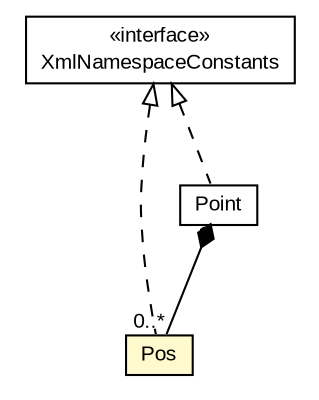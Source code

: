 #!/usr/local/bin/dot
#
# Class diagram 
# Generated by UMLGraph version R5_6-24-gf6e263 (http://www.umlgraph.org/)
#

digraph G {
	edge [fontname="arial",fontsize=10,labelfontname="arial",labelfontsize=10];
	node [fontname="arial",fontsize=10,shape=plaintext];
	nodesep=0.25;
	ranksep=0.5;
	// nl.mineleni.openls.databinding.gml.Pos
	c3588 [label=<<table title="nl.mineleni.openls.databinding.gml.Pos" border="0" cellborder="1" cellspacing="0" cellpadding="2" port="p" bgcolor="lemonChiffon" href="./Pos.html">
		<tr><td><table border="0" cellspacing="0" cellpadding="1">
<tr><td align="center" balign="center"> Pos </td></tr>
		</table></td></tr>
		</table>>, URL="./Pos.html", fontname="arial", fontcolor="black", fontsize=10.0];
	// nl.mineleni.openls.databinding.gml.Point
	c3589 [label=<<table title="nl.mineleni.openls.databinding.gml.Point" border="0" cellborder="1" cellspacing="0" cellpadding="2" port="p" href="./Point.html">
		<tr><td><table border="0" cellspacing="0" cellpadding="1">
<tr><td align="center" balign="center"> Point </td></tr>
		</table></td></tr>
		</table>>, URL="./Point.html", fontname="arial", fontcolor="black", fontsize=10.0];
	// nl.mineleni.openls.XmlNamespaceConstants
	c3607 [label=<<table title="nl.mineleni.openls.XmlNamespaceConstants" border="0" cellborder="1" cellspacing="0" cellpadding="2" port="p" href="../../XmlNamespaceConstants.html">
		<tr><td><table border="0" cellspacing="0" cellpadding="1">
<tr><td align="center" balign="center"> &#171;interface&#187; </td></tr>
<tr><td align="center" balign="center"> XmlNamespaceConstants </td></tr>
		</table></td></tr>
		</table>>, URL="../../XmlNamespaceConstants.html", fontname="arial", fontcolor="black", fontsize=10.0];
	//nl.mineleni.openls.databinding.gml.Pos implements nl.mineleni.openls.XmlNamespaceConstants
	c3607:p -> c3588:p [dir=back,arrowtail=empty,style=dashed];
	//nl.mineleni.openls.databinding.gml.Point implements nl.mineleni.openls.XmlNamespaceConstants
	c3607:p -> c3589:p [dir=back,arrowtail=empty,style=dashed];
	// nl.mineleni.openls.databinding.gml.Point COMPOSED nl.mineleni.openls.databinding.gml.Pos
	c3589:p -> c3588:p [taillabel="1", label="", headlabel="0..*", fontname="arial", fontcolor="black", fontsize=10.0, color="black", arrowhead=none, arrowtail=diamond, dir=both];
}

